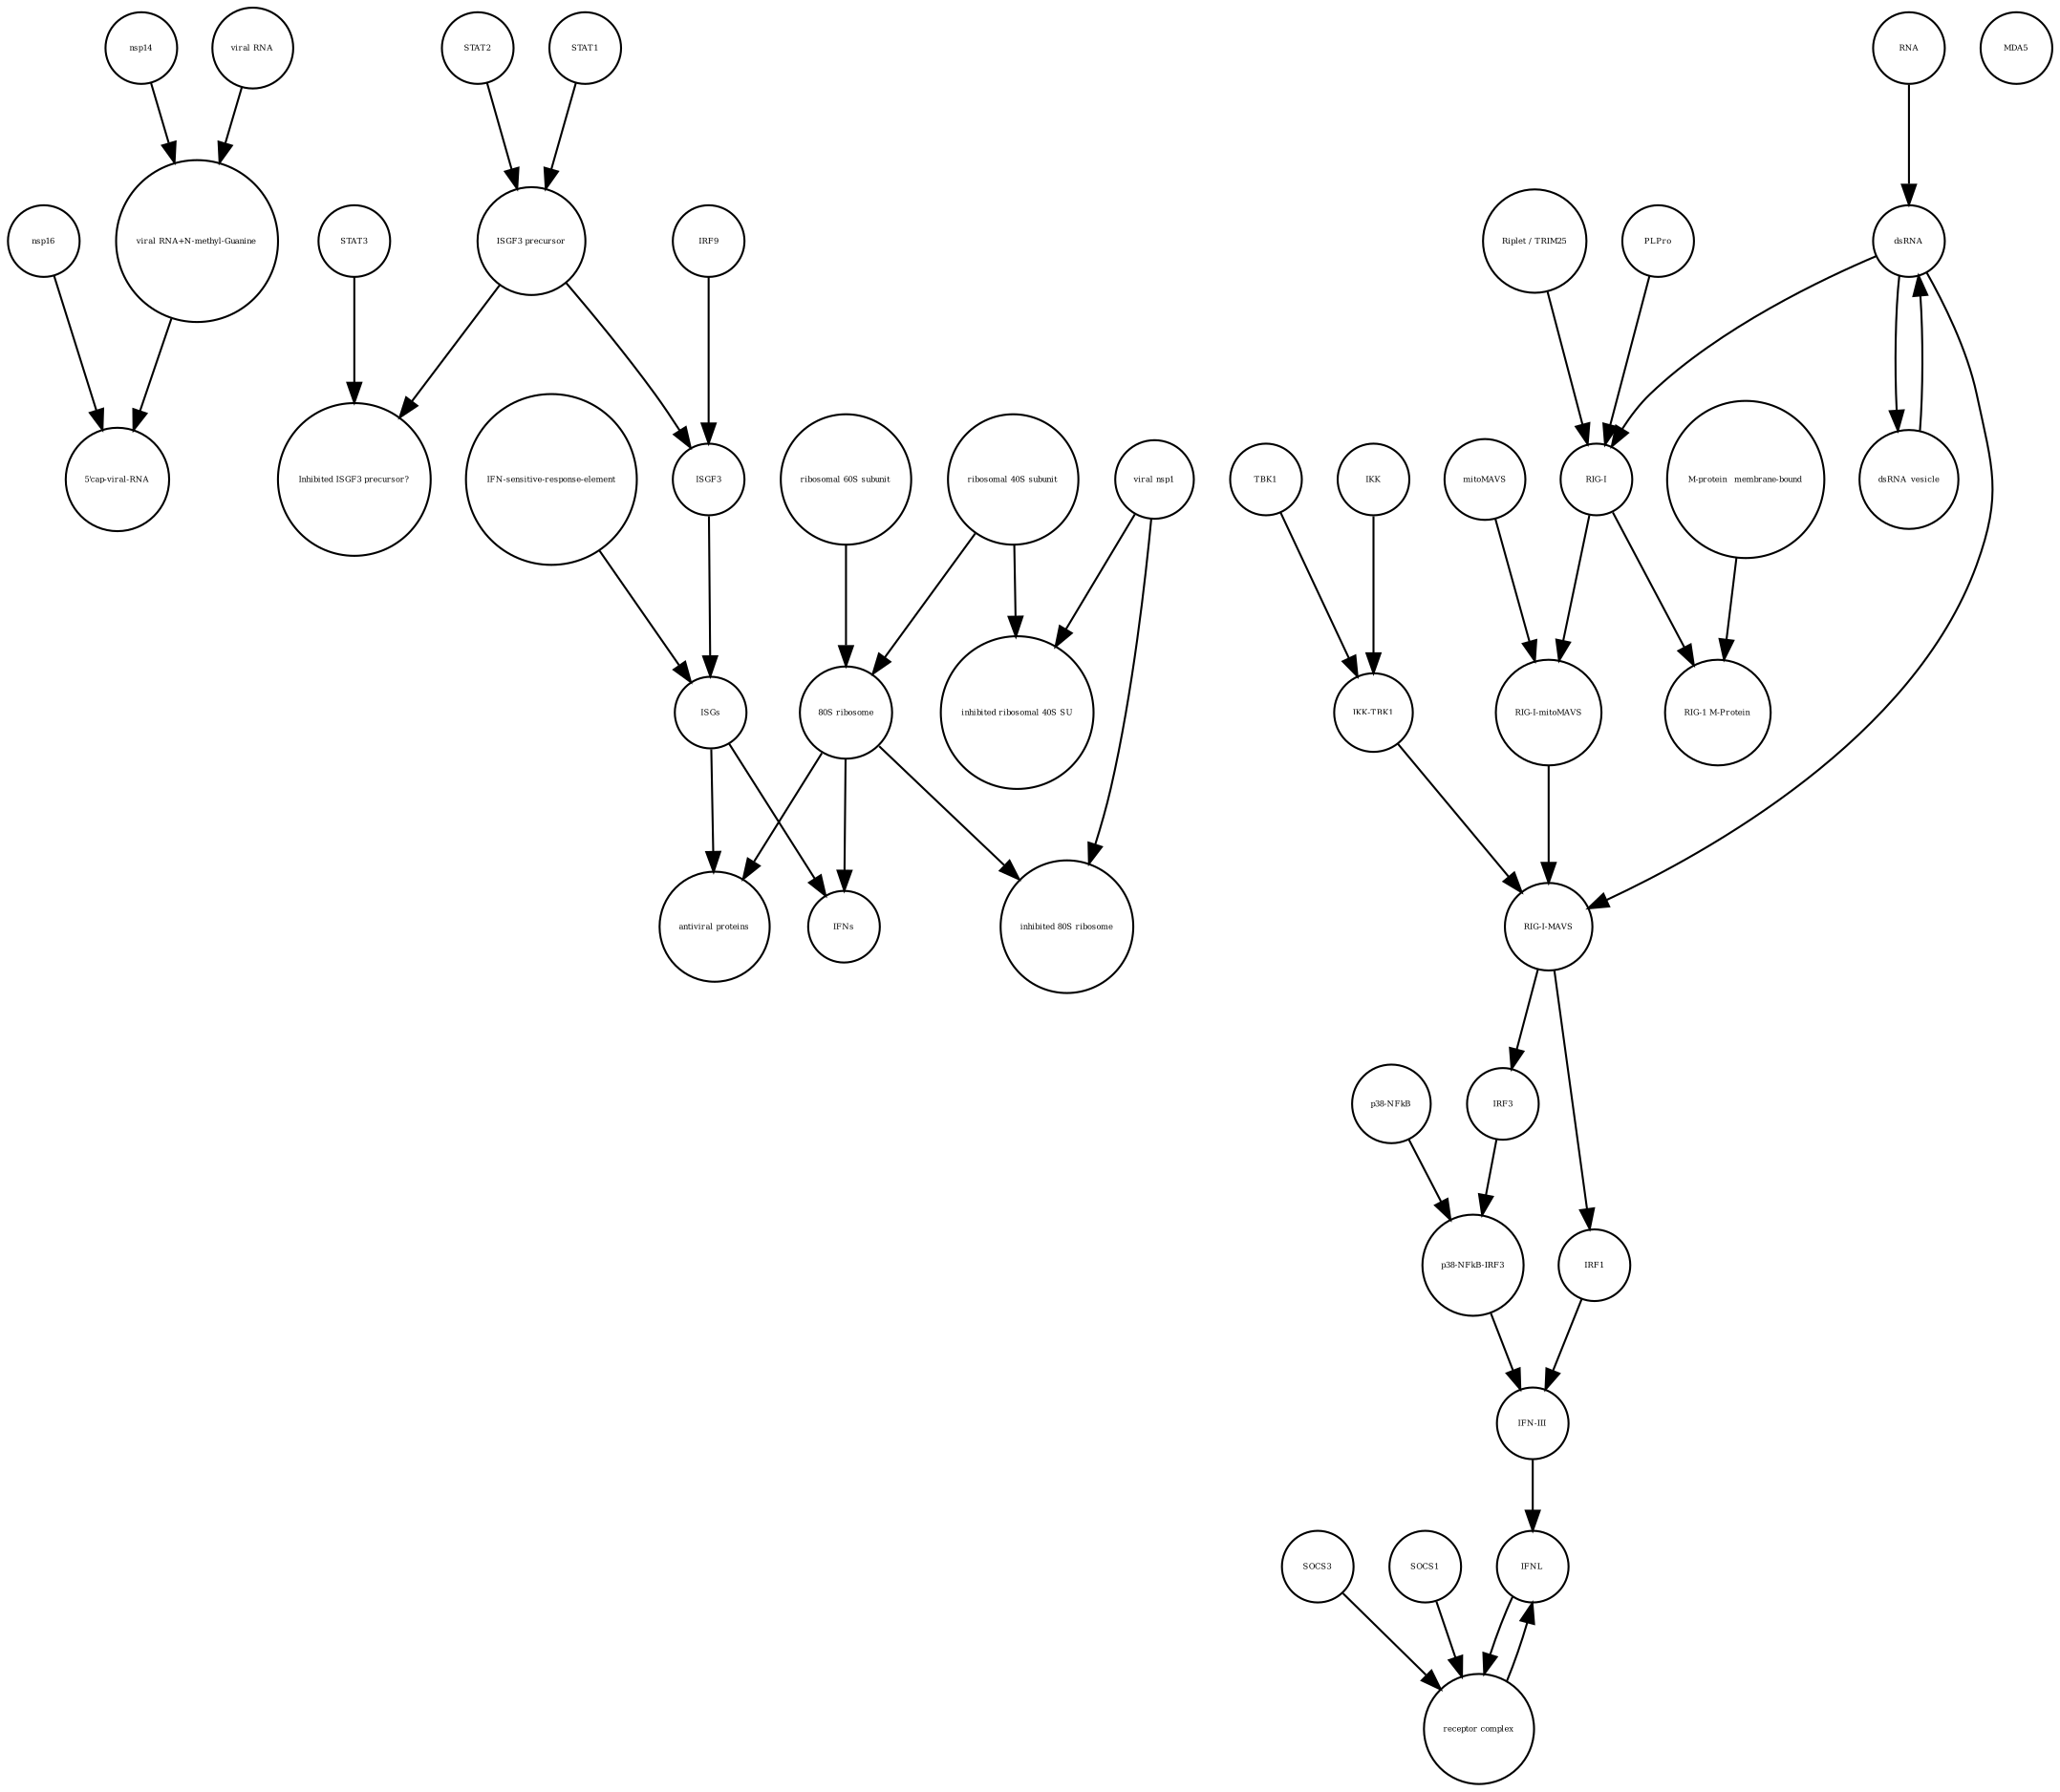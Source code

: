 strict digraph  {
"5'cap-viral-RNA" [annotation="", bipartite=0, cls="nucleic acid feature", fontsize=4, label="5'cap-viral-RNA", shape=circle];
STAT3 [annotation="", bipartite=0, cls=macromolecule, fontsize=4, label=STAT3, shape=circle];
dsRNA [annotation="", bipartite=0, cls="nucleic acid feature", fontsize=4, label=dsRNA, shape=circle];
nsp14 [annotation="", bipartite=0, cls=macromolecule, fontsize=4, label=nsp14, shape=circle];
IFNL [annotation="", bipartite=0, cls=macromolecule, fontsize=4, label=IFNL, shape=circle];
"ribosomal 40S subunit" [annotation="", bipartite=0, cls=complex, fontsize=4, label="ribosomal 40S subunit", shape=circle];
"viral nsp1" [annotation="", bipartite=0, cls=macromolecule, fontsize=4, label="viral nsp1", shape=circle];
"ribosomal 60S subunit" [annotation="", bipartite=0, cls=complex, fontsize=4, label="ribosomal 60S subunit", shape=circle];
"Riplet / TRIM25" [annotation="", bipartite=0, cls=macromolecule, fontsize=4, label="Riplet / TRIM25", shape=circle];
IFNs [annotation="", bipartite=0, cls=macromolecule, fontsize=4, label=IFNs, shape=circle];
SOCS3 [annotation="", bipartite=0, cls=macromolecule, fontsize=4, label=SOCS3, shape=circle];
"IFN-sensitive-response-element" [annotation="", bipartite=0, cls="nucleic acid feature", fontsize=4, label="IFN-sensitive-response-element", shape=circle];
PLPro [annotation="", bipartite=0, cls=macromolecule, fontsize=4, label=PLPro, shape=circle];
"inhibited 80S ribosome" [annotation="", bipartite=0, cls=complex, fontsize=4, label="inhibited 80S ribosome", shape=circle];
"RIG-I" [annotation="", bipartite=0, cls=macromolecule, fontsize=4, label="RIG-I", shape=circle];
SOCS1 [annotation="", bipartite=0, cls=macromolecule, fontsize=4, label=SOCS1, shape=circle];
IRF3 [annotation="", bipartite=0, cls=macromolecule, fontsize=4, label=IRF3, shape=circle];
dsRNA_vesicle [annotation="", bipartite=0, cls="nucleic acid feature", fontsize=4, label=dsRNA_vesicle, shape=circle];
"RIG-I-MAVS" [annotation="", bipartite=0, cls=complex, fontsize=4, label="RIG-I-MAVS", shape=circle];
"IKK-TBK1" [annotation="", bipartite=0, cls=complex, fontsize=4, label="IKK-TBK1", shape=circle];
"antiviral proteins" [annotation="", bipartite=0, cls=macromolecule, fontsize=4, label="antiviral proteins", shape=circle];
RNA [annotation="", bipartite=0, cls="nucleic acid feature", fontsize=4, label=RNA, shape=circle];
TBK1 [annotation="", bipartite=0, cls=macromolecule, fontsize=4, label=TBK1, shape=circle];
"p38-NFkB-IRF3" [annotation="", bipartite=0, cls=complex, fontsize=4, label="p38-NFkB-IRF3", shape=circle];
nsp16 [annotation="", bipartite=0, cls=macromolecule, fontsize=4, label=nsp16, shape=circle];
ISGF3 [annotation="", bipartite=0, cls=complex, fontsize=4, label=ISGF3, shape=circle];
"RIG-I-mitoMAVS" [annotation="", bipartite=0, cls=complex, fontsize=4, label="RIG-I-mitoMAVS", shape=circle];
"p38-NFkB" [annotation="", bipartite=0, cls=complex, fontsize=4, label="p38-NFkB", shape=circle];
mitoMAVS [annotation="", bipartite=0, cls=macromolecule, fontsize=4, label=mitoMAVS, shape=circle];
STAT2 [annotation="", bipartite=0, cls=macromolecule, fontsize=4, label=STAT2, shape=circle];
MDA5 [annotation="", bipartite=0, cls=macromolecule, fontsize=4, label=MDA5, shape=circle];
"receptor complex" [annotation="", bipartite=0, cls=complex, fontsize=4, label="receptor complex", shape=circle];
"IFN-III" [annotation="", bipartite=0, cls=macromolecule, fontsize=4, label="IFN-III", shape=circle];
"RIG-1 M-Protein" [annotation="", bipartite=0, cls=complex, fontsize=4, label="RIG-1 M-Protein", shape=circle];
"viral RNA+N-methyl-Guanine" [annotation="", bipartite=0, cls="nucleic acid feature", fontsize=4, label="viral RNA+N-methyl-Guanine", shape=circle];
ISGs [annotation="", bipartite=0, cls="nucleic acid feature", fontsize=4, label=ISGs, shape=circle];
"ISGF3 precursor" [annotation="", bipartite=0, cls=complex, fontsize=4, label="ISGF3 precursor", shape=circle];
"inhibited ribosomal 40S SU" [annotation="urn_miriam_doi_10.1101%2F2020.05.18.102467", bipartite=0, cls=complex, fontsize=4, label="inhibited ribosomal 40S SU", shape=circle];
"80S ribosome" [annotation="", bipartite=0, cls=complex, fontsize=4, label="80S ribosome", shape=circle];
IKK [annotation="", bipartite=0, cls=macromolecule, fontsize=4, label=IKK, shape=circle];
"M-protein_ membrane-bound" [annotation="", bipartite=0, cls=macromolecule, fontsize=4, label="M-protein_ membrane-bound", shape=circle];
IRF9 [annotation="", bipartite=0, cls=macromolecule, fontsize=4, label=IRF9, shape=circle];
"Inhibited ISGF3 precursor?" [annotation="", bipartite=0, cls=complex, fontsize=4, label="Inhibited ISGF3 precursor?", shape=circle];
STAT1 [annotation="", bipartite=0, cls=macromolecule, fontsize=4, label=STAT1, shape=circle];
IRF1 [annotation="", bipartite=0, cls=macromolecule, fontsize=4, label=IRF1, shape=circle];
"viral RNA" [annotation="", bipartite=0, cls="nucleic acid feature", fontsize=4, label="viral RNA", shape=circle];
STAT3 -> "Inhibited ISGF3 precursor?"  [annotation="", interaction_type=production];
dsRNA -> "RIG-I"  [annotation="", interaction_type="necessary stimulation"];
dsRNA -> "RIG-I-MAVS"  [annotation="", interaction_type="necessary stimulation"];
dsRNA -> dsRNA_vesicle  [annotation="", interaction_type=production];
nsp14 -> "viral RNA+N-methyl-Guanine"  [annotation="", interaction_type=catalysis];
IFNL -> "receptor complex"  [annotation="", interaction_type=stimulation];
"ribosomal 40S subunit" -> "inhibited ribosomal 40S SU"  [annotation="", interaction_type=production];
"ribosomal 40S subunit" -> "80S ribosome"  [annotation="", interaction_type=production];
"viral nsp1" -> "inhibited ribosomal 40S SU"  [annotation="", interaction_type=production];
"viral nsp1" -> "inhibited 80S ribosome"  [annotation="", interaction_type=production];
"ribosomal 60S subunit" -> "80S ribosome"  [annotation="", interaction_type=production];
"Riplet / TRIM25" -> "RIG-I"  [annotation="", interaction_type=catalysis];
SOCS3 -> "receptor complex"  [annotation="", interaction_type=production];
"IFN-sensitive-response-element" -> ISGs  [annotation="", interaction_type=production];
PLPro -> "RIG-I"  [annotation="", interaction_type=catalysis];
"RIG-I" -> "RIG-I-mitoMAVS"  [annotation="", interaction_type=production];
"RIG-I" -> "RIG-1 M-Protein"  [annotation="", interaction_type=production];
SOCS1 -> "receptor complex"  [annotation="", interaction_type=production];
IRF3 -> "p38-NFkB-IRF3"  [annotation="", interaction_type=production];
dsRNA_vesicle -> dsRNA  [annotation="", interaction_type=production];
"RIG-I-MAVS" -> IRF3  [annotation="", interaction_type=stimulation];
"RIG-I-MAVS" -> IRF1  [annotation="", interaction_type=catalysis];
"IKK-TBK1" -> "RIG-I-MAVS"  [annotation="", interaction_type=production];
RNA -> dsRNA  [annotation="", interaction_type=production];
TBK1 -> "IKK-TBK1"  [annotation="", interaction_type=production];
"p38-NFkB-IRF3" -> "IFN-III"  [annotation="", interaction_type=stimulation];
nsp16 -> "5'cap-viral-RNA"  [annotation="urn_miriam_doi_10.1016%2Fj.chom.2020.05.008", interaction_type=catalysis];
ISGF3 -> ISGs  [annotation="", interaction_type="necessary stimulation"];
"RIG-I-mitoMAVS" -> "RIG-I-MAVS"  [annotation="", interaction_type=production];
"p38-NFkB" -> "p38-NFkB-IRF3"  [annotation="", interaction_type=production];
mitoMAVS -> "RIG-I-mitoMAVS"  [annotation="", interaction_type=production];
STAT2 -> "ISGF3 precursor"  [annotation="", interaction_type=production];
"receptor complex" -> IFNL  [annotation="", interaction_type=production];
"IFN-III" -> IFNL  [annotation="", interaction_type=production];
"viral RNA+N-methyl-Guanine" -> "5'cap-viral-RNA"  [annotation="", interaction_type=production];
ISGs -> IFNs  [annotation="", interaction_type=production];
ISGs -> "antiviral proteins"  [annotation="", interaction_type=production];
"ISGF3 precursor" -> "Inhibited ISGF3 precursor?"  [annotation="", interaction_type=production];
"ISGF3 precursor" -> ISGF3  [annotation="", interaction_type=production];
"80S ribosome" -> IFNs  [annotation="", interaction_type=catalysis];
"80S ribosome" -> "antiviral proteins"  [annotation="", interaction_type=catalysis];
"80S ribosome" -> "inhibited 80S ribosome"  [annotation="", interaction_type=production];
IKK -> "IKK-TBK1"  [annotation="", interaction_type=production];
"M-protein_ membrane-bound" -> "RIG-1 M-Protein"  [annotation="", interaction_type=production];
IRF9 -> ISGF3  [annotation="", interaction_type=production];
STAT1 -> "ISGF3 precursor"  [annotation="", interaction_type=production];
IRF1 -> "IFN-III"  [annotation="", interaction_type=stimulation];
"viral RNA" -> "viral RNA+N-methyl-Guanine"  [annotation="", interaction_type=production];
}
